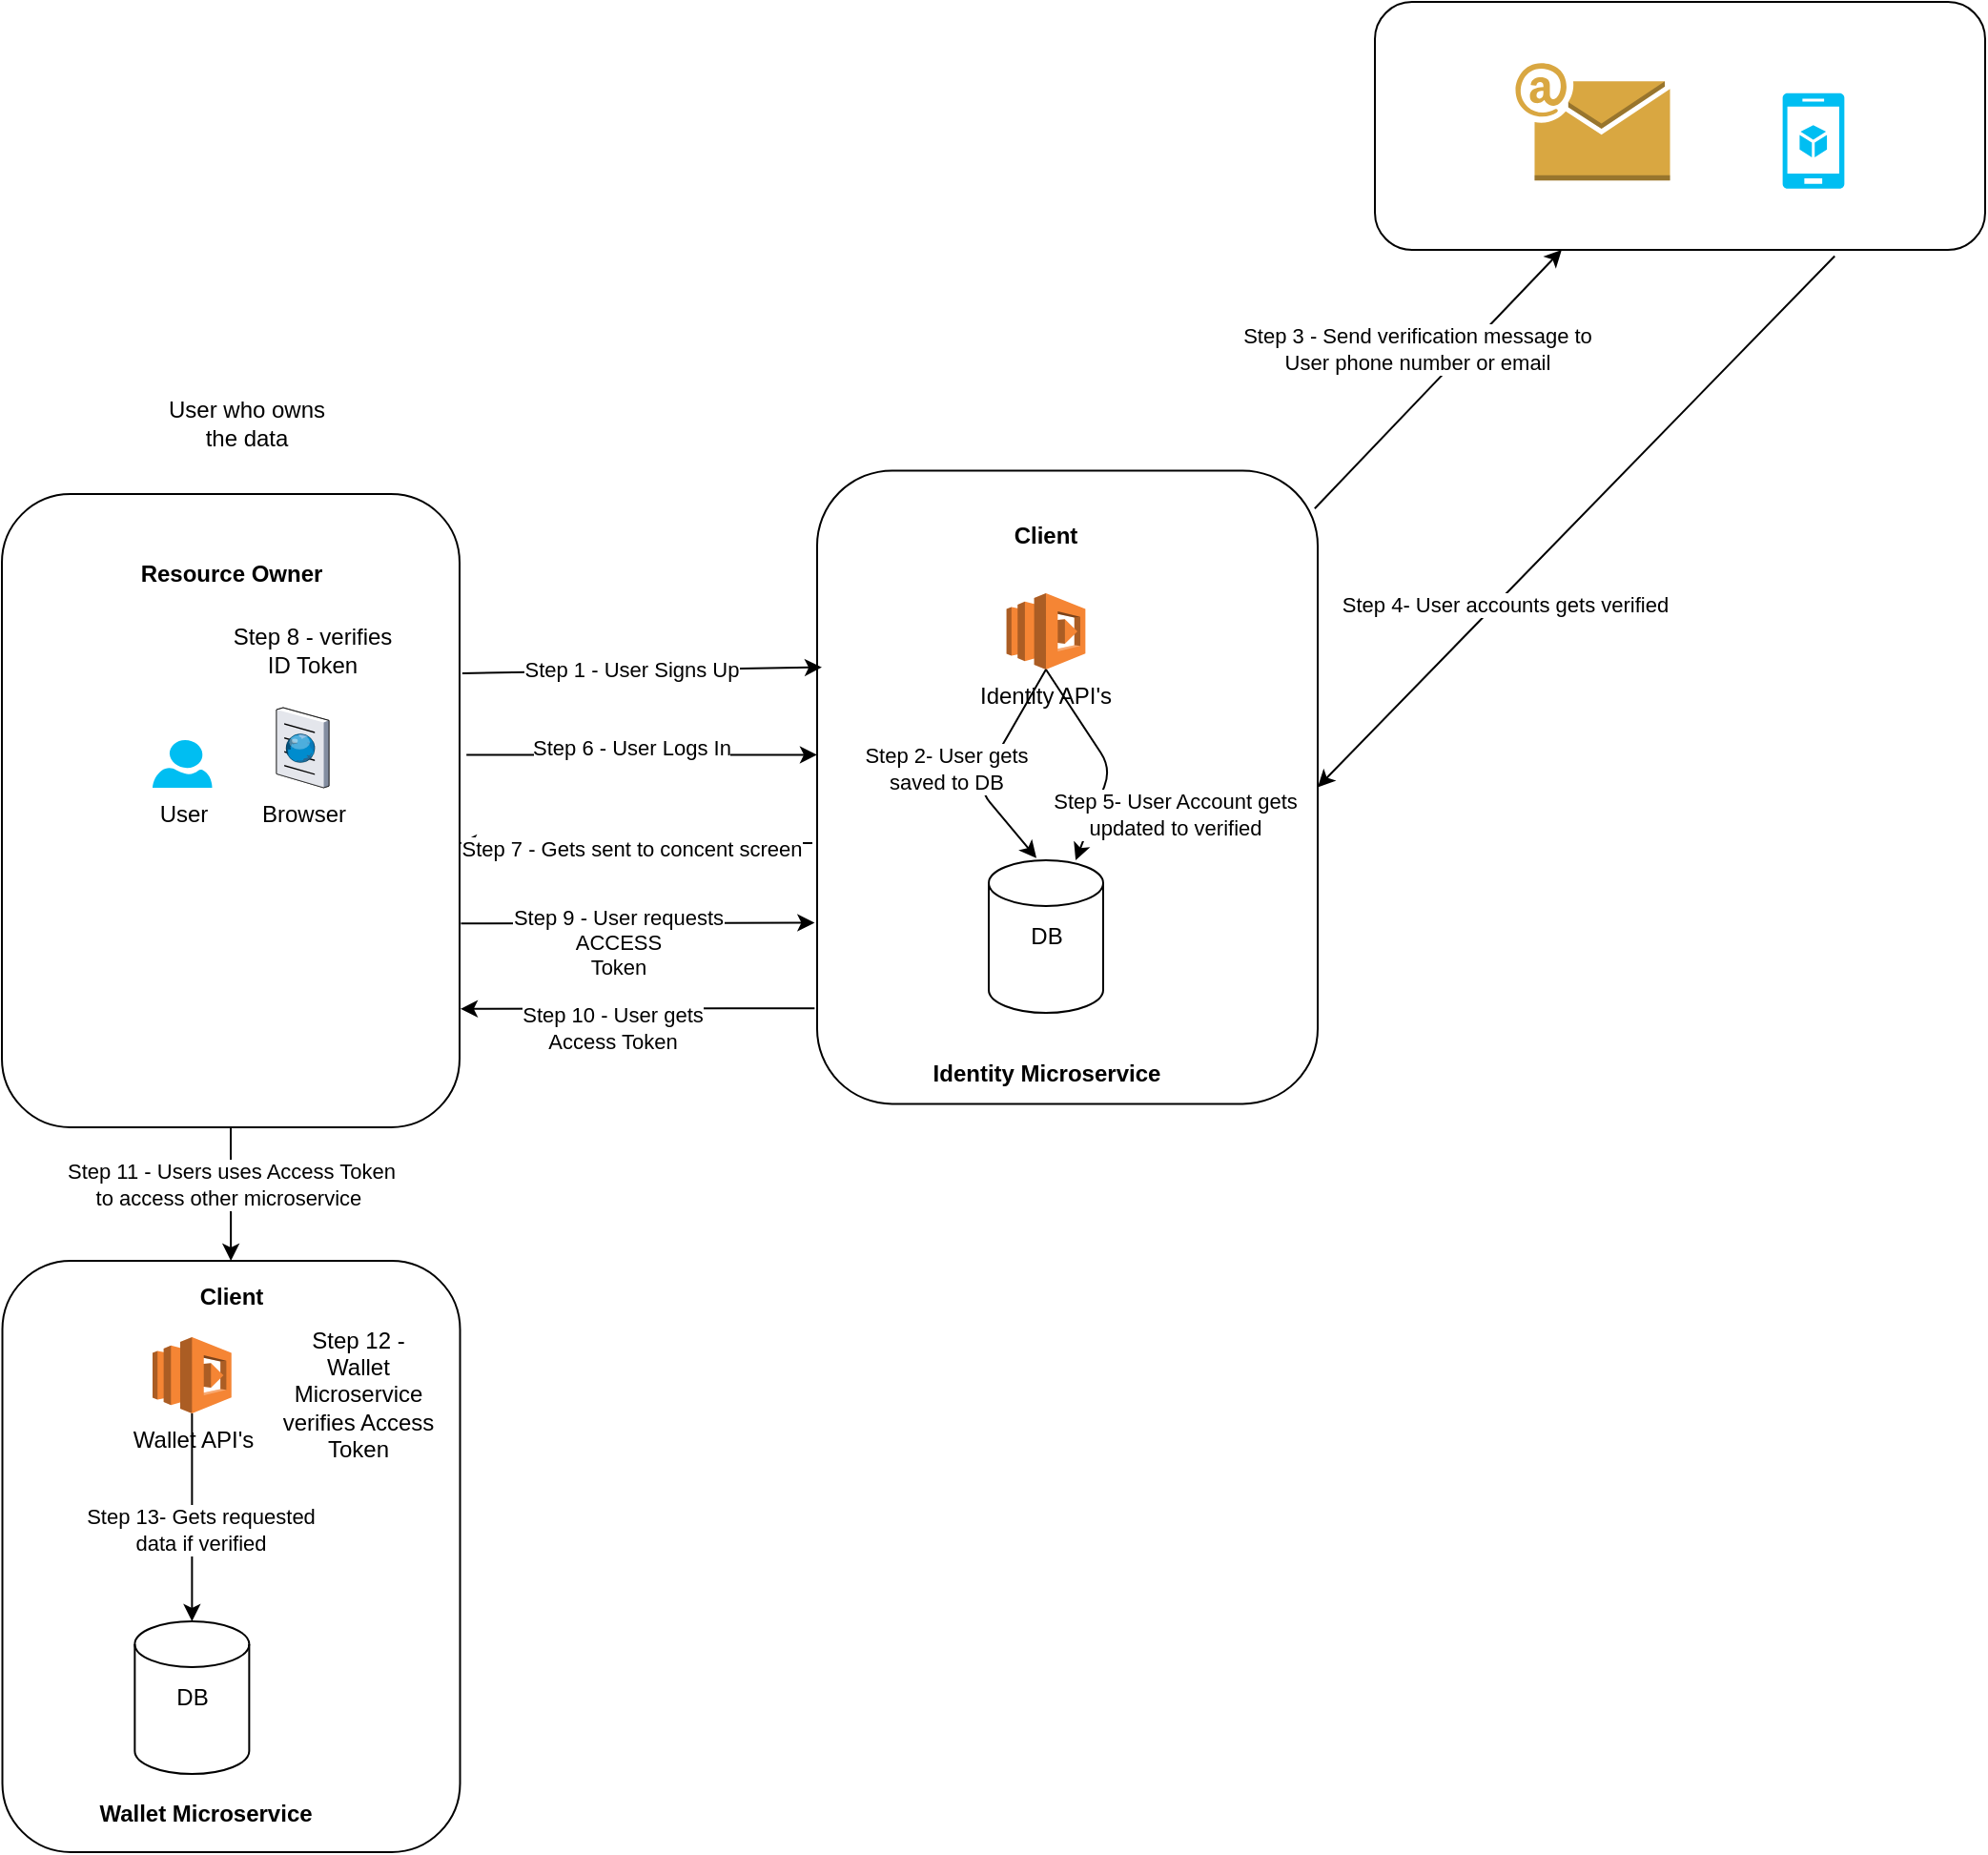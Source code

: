 <mxfile version="13.0.3" type="device"><diagram id="pUXx-3Z7_ycYUZh1yO9O" name="Page-1"><mxGraphModel dx="1264" dy="592" grid="1" gridSize="10" guides="1" tooltips="1" connect="1" arrows="1" fold="1" page="1" pageScale="1" pageWidth="827" pageHeight="1169" math="0" shadow="0"><root><mxCell id="0"/><mxCell id="1" parent="0"/><mxCell id="_kSU-hmXg41dpH2MZgXh-20" value="" style="rounded=1;whiteSpace=wrap;html=1;fillColor=#FFFFFF;" parent="1" vertex="1"><mxGeometry x="697.49" y="315.7" width="262.51" height="332" as="geometry"/></mxCell><mxCell id="_kSU-hmXg41dpH2MZgXh-13" value="" style="rounded=1;whiteSpace=wrap;html=1;" parent="1" vertex="1"><mxGeometry x="990" y="70" width="320" height="130" as="geometry"/></mxCell><mxCell id="8q8ekwE0IZedJlm-Vp6M-109" value="" style="rounded=1;whiteSpace=wrap;html=1;fillColor=#FFFFFF;" parent="1" vertex="1"><mxGeometry x="270" y="328" width="240" height="332" as="geometry"/></mxCell><mxCell id="8q8ekwE0IZedJlm-Vp6M-105" value="Resource Owner" style="text;html=1;strokeColor=none;fillColor=none;align=center;verticalAlign=middle;whiteSpace=wrap;rounded=0;fontStyle=1" parent="1" vertex="1"><mxGeometry x="332.75" y="360" width="115" height="20" as="geometry"/></mxCell><mxCell id="8q8ekwE0IZedJlm-Vp6M-114" value="User" style="verticalLabelPosition=bottom;html=1;verticalAlign=top;align=center;strokeColor=none;fillColor=#00BEF2;shape=mxgraph.azure.user;" parent="1" vertex="1"><mxGeometry x="349" y="456.97" width="31.25" height="25" as="geometry"/></mxCell><mxCell id="8q8ekwE0IZedJlm-Vp6M-120" value="Identity API's" style="outlineConnect=0;dashed=0;verticalLabelPosition=bottom;verticalAlign=top;align=center;html=1;shape=mxgraph.aws3.lambda;fillColor=#F58534;gradientColor=none;" parent="1" vertex="1"><mxGeometry x="796.81" y="380" width="41.37" height="40" as="geometry"/></mxCell><mxCell id="8q8ekwE0IZedJlm-Vp6M-124" value="Client" style="text;html=1;strokeColor=none;fillColor=none;align=center;verticalAlign=middle;whiteSpace=wrap;rounded=0;fontStyle=1" parent="1" vertex="1"><mxGeometry x="760" y="340" width="115" height="20" as="geometry"/></mxCell><mxCell id="8q8ekwE0IZedJlm-Vp6M-130" value="User who owns the data" style="text;html=1;strokeColor=none;fillColor=none;align=center;verticalAlign=middle;whiteSpace=wrap;rounded=0;" parent="1" vertex="1"><mxGeometry x="349" y="265.7" width="98.75" height="50" as="geometry"/></mxCell><mxCell id="8q8ekwE0IZedJlm-Vp6M-131" value="" style="endArrow=classic;html=1;entryX=0.5;entryY=0;entryDx=0;entryDy=0;" parent="1" edge="1"><mxGeometry width="50" height="50" relative="1" as="geometry"><mxPoint x="366.315" y="315.7" as="sourcePoint"/><mxPoint x="366.315" y="315.7" as="targetPoint"/></mxGeometry></mxCell><mxCell id="8q8ekwE0IZedJlm-Vp6M-149" value="" style="endArrow=classic;html=1;exitX=1.006;exitY=0.283;exitDx=0;exitDy=0;entryX=0;entryY=0.25;entryDx=0;entryDy=0;exitPerimeter=0;" parent="1" source="8q8ekwE0IZedJlm-Vp6M-109" edge="1"><mxGeometry width="50" height="50" relative="1" as="geometry"><mxPoint x="474.037" y="508.473" as="sourcePoint"/><mxPoint x="700" y="418.82" as="targetPoint"/></mxGeometry></mxCell><mxCell id="8q8ekwE0IZedJlm-Vp6M-158" value="Step 1 - User Signs Up" style="edgeLabel;html=1;align=center;verticalAlign=middle;resizable=0;points=[];" parent="8q8ekwE0IZedJlm-Vp6M-149" vertex="1" connectable="0"><mxGeometry x="-0.324" relative="1" as="geometry"><mxPoint x="24.57" y="-0.89" as="offset"/></mxGeometry></mxCell><mxCell id="8q8ekwE0IZedJlm-Vp6M-168" value="DB" style="shape=cylinder2;whiteSpace=wrap;html=1;boundedLbl=1;backgroundOutline=1;size=11.985;fillColor=#FFFFFF;" parent="1" vertex="1"><mxGeometry x="787.5" y="520" width="60" height="80" as="geometry"/></mxCell><mxCell id="8q8ekwE0IZedJlm-Vp6M-169" value="" style="endArrow=classic;html=1;entryX=0.417;entryY=-0.014;entryDx=0;entryDy=0;entryPerimeter=0;exitX=0.5;exitY=1;exitDx=0;exitDy=0;exitPerimeter=0;" parent="1" source="8q8ekwE0IZedJlm-Vp6M-120" target="8q8ekwE0IZedJlm-Vp6M-168" edge="1"><mxGeometry width="50" height="50" relative="1" as="geometry"><mxPoint x="781.74" y="482" as="sourcePoint"/><mxPoint x="617.36" y="527.98" as="targetPoint"/><Array as="points"><mxPoint x="781.74" y="482"/></Array></mxGeometry></mxCell><mxCell id="8q8ekwE0IZedJlm-Vp6M-180" value="Step 2- User gets &lt;br&gt;saved to DB" style="edgeLabel;html=1;align=center;verticalAlign=middle;resizable=0;points=[];" parent="8q8ekwE0IZedJlm-Vp6M-169" vertex="1" connectable="0"><mxGeometry x="-0.419" y="-4" relative="1" as="geometry"><mxPoint x="-32.07" y="23.47" as="offset"/></mxGeometry></mxCell><mxCell id="8q8ekwE0IZedJlm-Vp6M-177" value="Browser" style="verticalLabelPosition=bottom;aspect=fixed;html=1;verticalAlign=top;strokeColor=none;align=center;outlineConnect=0;shape=mxgraph.citrix.browser;fillColor=#FFFFFF;" parent="1" vertex="1"><mxGeometry x="414" y="440" width="27.5" height="41.97" as="geometry"/></mxCell><mxCell id="_kSU-hmXg41dpH2MZgXh-9" value="" style="endArrow=classic;html=1;exitX=0.994;exitY=0.06;exitDx=0;exitDy=0;exitPerimeter=0;" parent="1" source="_kSU-hmXg41dpH2MZgXh-20" target="_kSU-hmXg41dpH2MZgXh-13" edge="1"><mxGeometry width="50" height="50" relative="1" as="geometry"><mxPoint x="927.5" y="374.963" as="sourcePoint"/><mxPoint x="1150" y="280" as="targetPoint"/></mxGeometry></mxCell><mxCell id="_kSU-hmXg41dpH2MZgXh-10" value="Step 3 - Send verification message to&lt;br&gt;User phone number or email" style="edgeLabel;html=1;align=center;verticalAlign=middle;resizable=0;points=[];" parent="_kSU-hmXg41dpH2MZgXh-9" vertex="1" connectable="0"><mxGeometry x="-0.419" y="-4" relative="1" as="geometry"><mxPoint x="12.65" y="-47.09" as="offset"/></mxGeometry></mxCell><mxCell id="_kSU-hmXg41dpH2MZgXh-11" value="" style="outlineConnect=0;dashed=0;verticalLabelPosition=bottom;verticalAlign=top;align=center;html=1;shape=mxgraph.aws3.email;fillColor=#D9A741;gradientColor=none;" parent="1" vertex="1"><mxGeometry x="1063.75" y="102.1" width="81" height="61.5" as="geometry"/></mxCell><mxCell id="_kSU-hmXg41dpH2MZgXh-12" value="" style="verticalLabelPosition=bottom;html=1;verticalAlign=top;align=center;strokeColor=none;fillColor=#00BEF2;shape=mxgraph.azure.mobile_services;pointerEvents=1;" parent="1" vertex="1"><mxGeometry x="1203.75" y="117.9" width="32.5" height="50" as="geometry"/></mxCell><mxCell id="_kSU-hmXg41dpH2MZgXh-16" value="" style="endArrow=classic;html=1;entryX=1;entryY=0.5;entryDx=0;entryDy=0;" parent="1" target="_kSU-hmXg41dpH2MZgXh-20" edge="1"><mxGeometry width="50" height="50" relative="1" as="geometry"><mxPoint x="1231.11" y="203.22" as="sourcePoint"/><mxPoint x="930" y="520" as="targetPoint"/></mxGeometry></mxCell><mxCell id="_kSU-hmXg41dpH2MZgXh-17" value="Step 4- User accounts gets verified" style="edgeLabel;html=1;align=center;verticalAlign=middle;resizable=0;points=[];" parent="_kSU-hmXg41dpH2MZgXh-16" vertex="1" connectable="0"><mxGeometry x="0.296" y="3" relative="1" as="geometry"><mxPoint as="offset"/></mxGeometry></mxCell><mxCell id="_kSU-hmXg41dpH2MZgXh-18" value="" style="endArrow=classic;html=1;exitX=0.5;exitY=1;exitDx=0;exitDy=0;exitPerimeter=0;" parent="1" source="8q8ekwE0IZedJlm-Vp6M-120" target="8q8ekwE0IZedJlm-Vp6M-168" edge="1"><mxGeometry width="50" height="50" relative="1" as="geometry"><mxPoint x="849.86" y="422" as="sourcePoint"/><mxPoint x="844.88" y="540.88" as="targetPoint"/><Array as="points"><mxPoint x="851.74" y="472"/></Array></mxGeometry></mxCell><mxCell id="_kSU-hmXg41dpH2MZgXh-19" value="Step 5- User Account gets &lt;br&gt;updated to verified" style="edgeLabel;html=1;align=center;verticalAlign=middle;resizable=0;points=[];" parent="_kSU-hmXg41dpH2MZgXh-18" vertex="1" connectable="0"><mxGeometry x="-0.419" y="-4" relative="1" as="geometry"><mxPoint x="52.26" y="46.34" as="offset"/></mxGeometry></mxCell><mxCell id="_kSU-hmXg41dpH2MZgXh-21" value="" style="endArrow=classic;html=1;exitX=1.015;exitY=0.463;exitDx=0;exitDy=0;exitPerimeter=0;" parent="1" edge="1"><mxGeometry width="50" height="50" relative="1" as="geometry"><mxPoint x="513.6" y="464.716" as="sourcePoint"/><mxPoint x="697.49" y="464.707" as="targetPoint"/></mxGeometry></mxCell><mxCell id="_kSU-hmXg41dpH2MZgXh-22" value="Step 6 - User Logs In" style="edgeLabel;html=1;align=center;verticalAlign=middle;resizable=0;points=[];" parent="_kSU-hmXg41dpH2MZgXh-21" vertex="1" connectable="0"><mxGeometry x="-0.324" relative="1" as="geometry"><mxPoint x="24.4" y="-3.73" as="offset"/></mxGeometry></mxCell><mxCell id="_kSU-hmXg41dpH2MZgXh-23" value="" style="endArrow=classic;html=1;" parent="1" edge="1"><mxGeometry width="50" height="50" relative="1" as="geometry"><mxPoint x="695" y="511" as="sourcePoint"/><mxPoint x="510" y="511" as="targetPoint"/></mxGeometry></mxCell><mxCell id="_kSU-hmXg41dpH2MZgXh-24" value="Step 7 - Gets sent to concent screen" style="edgeLabel;html=1;align=center;verticalAlign=middle;resizable=0;points=[];" parent="_kSU-hmXg41dpH2MZgXh-23" vertex="1" connectable="0"><mxGeometry x="-0.324" relative="1" as="geometry"><mxPoint x="-32.62" y="2.28" as="offset"/></mxGeometry></mxCell><mxCell id="_kSU-hmXg41dpH2MZgXh-25" value="Step 8 - verifies ID Token" style="text;html=1;strokeColor=none;fillColor=none;align=center;verticalAlign=middle;whiteSpace=wrap;rounded=0;" parent="1" vertex="1"><mxGeometry x="390" y="400" width="86" height="20" as="geometry"/></mxCell><mxCell id="_kSU-hmXg41dpH2MZgXh-27" value="" style="endArrow=classic;html=1;entryX=-0.005;entryY=0.714;entryDx=0;entryDy=0;entryPerimeter=0;exitX=1.003;exitY=0.678;exitDx=0;exitDy=0;exitPerimeter=0;" parent="1" source="8q8ekwE0IZedJlm-Vp6M-109" target="_kSU-hmXg41dpH2MZgXh-20" edge="1"><mxGeometry width="50" height="50" relative="1" as="geometry"><mxPoint x="520" y="550" as="sourcePoint"/><mxPoint x="512.49" y="600" as="targetPoint"/></mxGeometry></mxCell><mxCell id="_kSU-hmXg41dpH2MZgXh-28" value="Step 9 - User requests &lt;br&gt;ACCESS&lt;br&gt;Token" style="edgeLabel;html=1;align=center;verticalAlign=middle;resizable=0;points=[];" parent="_kSU-hmXg41dpH2MZgXh-27" vertex="1" connectable="0"><mxGeometry x="-0.324" relative="1" as="geometry"><mxPoint x="20.01" y="9.67" as="offset"/></mxGeometry></mxCell><mxCell id="_kSU-hmXg41dpH2MZgXh-30" value="" style="endArrow=classic;html=1;entryX=1.002;entryY=0.813;entryDx=0;entryDy=0;entryPerimeter=0;exitX=-0.005;exitY=0.849;exitDx=0;exitDy=0;exitPerimeter=0;" parent="1" source="_kSU-hmXg41dpH2MZgXh-20" target="8q8ekwE0IZedJlm-Vp6M-109" edge="1"><mxGeometry width="50" height="50" relative="1" as="geometry"><mxPoint x="690" y="620" as="sourcePoint"/><mxPoint x="706.177" y="562.748" as="targetPoint"/></mxGeometry></mxCell><mxCell id="_kSU-hmXg41dpH2MZgXh-31" value="Step 10 - User gets &lt;br&gt;Access Token" style="edgeLabel;html=1;align=center;verticalAlign=middle;resizable=0;points=[];" parent="_kSU-hmXg41dpH2MZgXh-30" vertex="1" connectable="0"><mxGeometry x="-0.324" relative="1" as="geometry"><mxPoint x="-43.42" y="9.67" as="offset"/></mxGeometry></mxCell><mxCell id="_kSU-hmXg41dpH2MZgXh-32" value="" style="rounded=1;whiteSpace=wrap;html=1;fillColor=#FFFFFF;" parent="1" vertex="1"><mxGeometry x="270.25" y="730" width="240" height="310" as="geometry"/></mxCell><mxCell id="_kSU-hmXg41dpH2MZgXh-33" value="Identity Microservice" style="text;html=1;strokeColor=none;fillColor=none;align=center;verticalAlign=middle;whiteSpace=wrap;rounded=0;fontStyle=1" parent="1" vertex="1"><mxGeometry x="752.5" y="622" width="130" height="20" as="geometry"/></mxCell><mxCell id="_kSU-hmXg41dpH2MZgXh-34" value="" style="endArrow=classic;html=1;exitX=0.5;exitY=1;exitDx=0;exitDy=0;" parent="1" source="8q8ekwE0IZedJlm-Vp6M-109" target="_kSU-hmXg41dpH2MZgXh-32" edge="1"><mxGeometry width="50" height="50" relative="1" as="geometry"><mxPoint x="521.44" y="431.956" as="sourcePoint"/><mxPoint x="710" y="428.82" as="targetPoint"/></mxGeometry></mxCell><mxCell id="_kSU-hmXg41dpH2MZgXh-35" value="Step 11 - Users uses Access Token &lt;br&gt;to access other microservice&amp;nbsp;" style="edgeLabel;html=1;align=center;verticalAlign=middle;resizable=0;points=[];" parent="_kSU-hmXg41dpH2MZgXh-34" vertex="1" connectable="0"><mxGeometry x="-0.324" relative="1" as="geometry"><mxPoint x="0.22" y="6.47" as="offset"/></mxGeometry></mxCell><mxCell id="_kSU-hmXg41dpH2MZgXh-36" value="Wallet API's" style="outlineConnect=0;dashed=0;verticalLabelPosition=bottom;verticalAlign=top;align=center;html=1;shape=mxgraph.aws3.lambda;fillColor=#F58534;gradientColor=none;" parent="1" vertex="1"><mxGeometry x="349.0" y="770" width="41.37" height="40" as="geometry"/></mxCell><mxCell id="_kSU-hmXg41dpH2MZgXh-37" value="Client" style="text;html=1;strokeColor=none;fillColor=none;align=center;verticalAlign=middle;whiteSpace=wrap;rounded=0;fontStyle=1" parent="1" vertex="1"><mxGeometry x="332.5" y="739" width="115" height="20" as="geometry"/></mxCell><mxCell id="_kSU-hmXg41dpH2MZgXh-38" value="DB" style="shape=cylinder2;whiteSpace=wrap;html=1;boundedLbl=1;backgroundOutline=1;size=11.985;fillColor=#FFFFFF;" parent="1" vertex="1"><mxGeometry x="339.68" y="919" width="60" height="80" as="geometry"/></mxCell><mxCell id="_kSU-hmXg41dpH2MZgXh-43" value="Wallet Microservice" style="text;html=1;strokeColor=none;fillColor=none;align=center;verticalAlign=middle;whiteSpace=wrap;rounded=0;fontStyle=1" parent="1" vertex="1"><mxGeometry x="311.5" y="1010" width="130" height="20" as="geometry"/></mxCell><mxCell id="_kSU-hmXg41dpH2MZgXh-44" value="Step 12 - Wallet Microservice verifies Access Token" style="text;html=1;strokeColor=none;fillColor=none;align=center;verticalAlign=middle;whiteSpace=wrap;rounded=0;" parent="1" vertex="1"><mxGeometry x="414" y="790" width="86" height="20" as="geometry"/></mxCell><mxCell id="_kSU-hmXg41dpH2MZgXh-46" value="" style="endArrow=classic;html=1;" parent="1" source="_kSU-hmXg41dpH2MZgXh-36" target="_kSU-hmXg41dpH2MZgXh-38" edge="1"><mxGeometry width="50" height="50" relative="1" as="geometry"><mxPoint x="400" y="670" as="sourcePoint"/><mxPoint x="400.076" y="740" as="targetPoint"/></mxGeometry></mxCell><mxCell id="_kSU-hmXg41dpH2MZgXh-47" value="Step 13- Gets requested &lt;br&gt;data if verified" style="edgeLabel;html=1;align=center;verticalAlign=middle;resizable=0;points=[];" parent="_kSU-hmXg41dpH2MZgXh-46" vertex="1" connectable="0"><mxGeometry x="-0.324" relative="1" as="geometry"><mxPoint x="3.74" y="23.26" as="offset"/></mxGeometry></mxCell></root></mxGraphModel></diagram></mxfile>